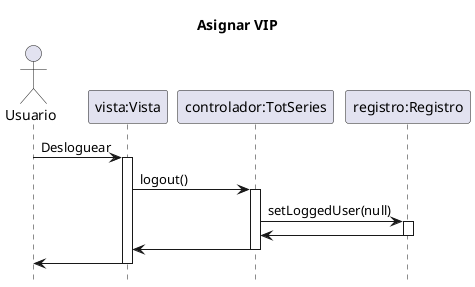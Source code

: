 @startuml
title		Asignar VIP
hide	footbox

actor	Usuario as usuario
participant "vista:Vista" as vista
participant "controlador:TotSeries" as totseries
participant "registro:Registro" as registro

usuario -> vista : Desloguear
activate vista
vista->totseries : logout()
activate totseries
totseries -> registro :setLoggedUser(null)
activate registro
registro -> totseries
deactivate registro
totseries -> vista 
deactivate totseries
vista -> usuario
deactivate vista
@enduml
